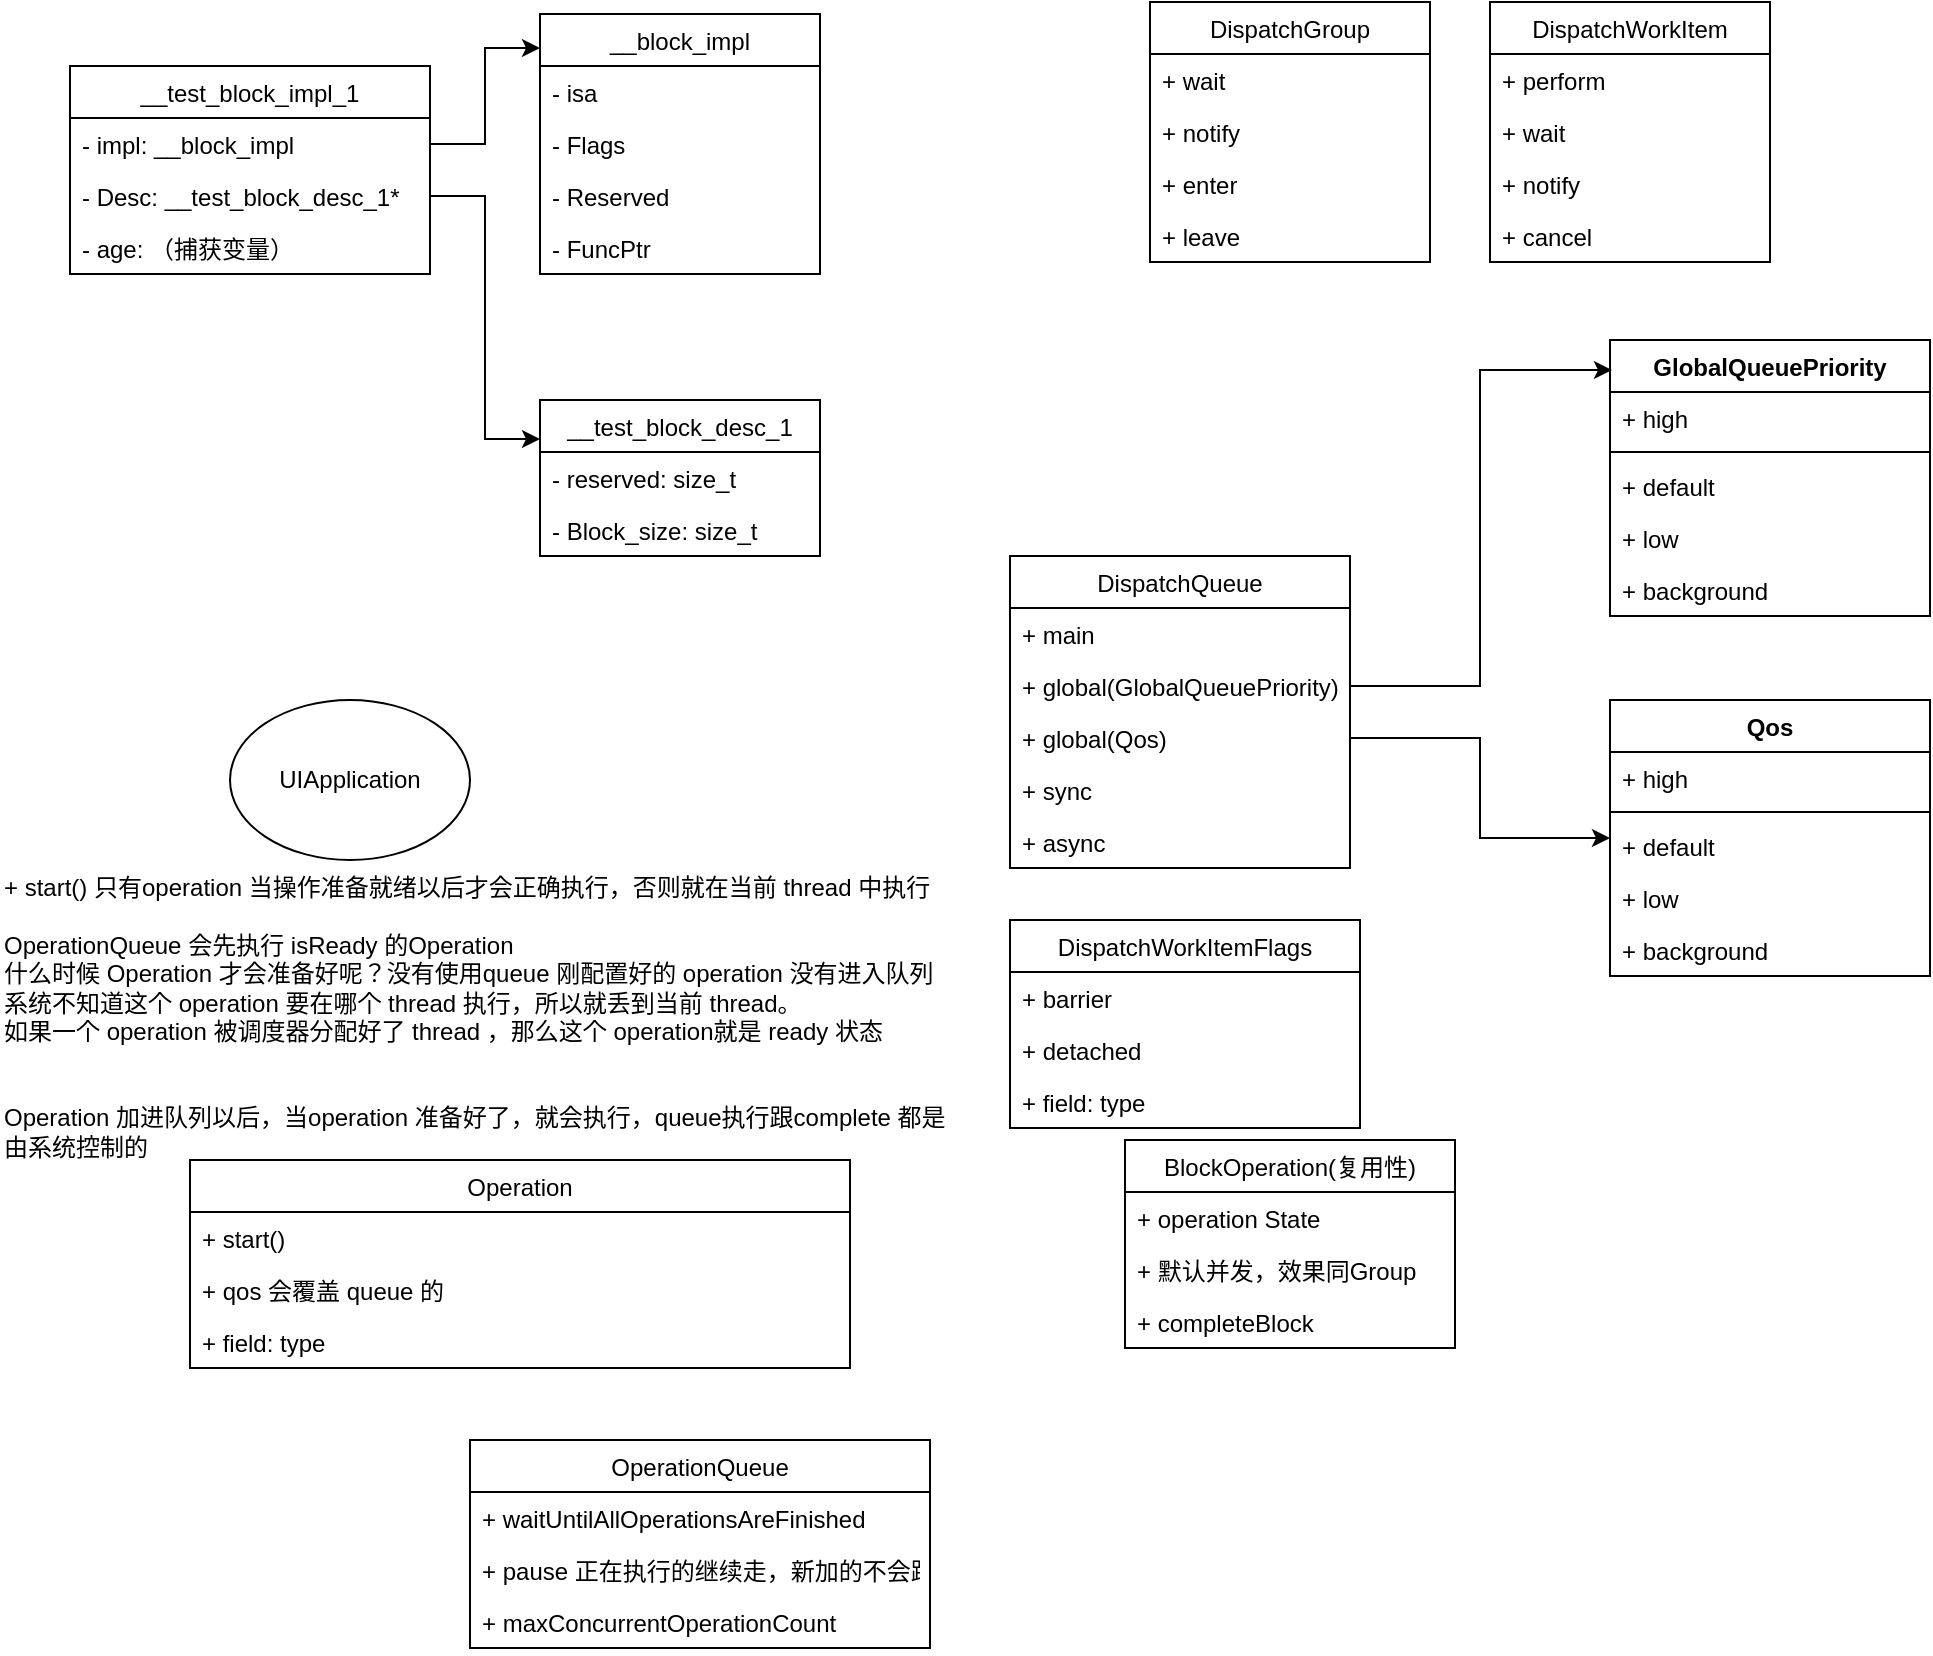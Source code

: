 <mxfile version="12.3.2" type="device" pages="1"><diagram id="ZUfbALLmhroV75HGFqFt" name="Page-1"><mxGraphModel dx="1782" dy="666" grid="1" gridSize="10" guides="1" tooltips="1" connect="1" arrows="1" fold="1" page="1" pageScale="1" pageWidth="850" pageHeight="1100" math="0" shadow="0"><root><mxCell id="0"/><mxCell id="1" parent="0"/><mxCell id="Mrk8mTw5HmLpVOVfHmRE-1" value="__block_impl" style="swimlane;fontStyle=0;childLayout=stackLayout;horizontal=1;startSize=26;fillColor=none;horizontalStack=0;resizeParent=1;resizeParentMax=0;resizeLast=0;collapsible=1;marginBottom=0;" parent="1" vertex="1"><mxGeometry x="-570" y="16" width="140" height="130" as="geometry"/></mxCell><mxCell id="Mrk8mTw5HmLpVOVfHmRE-2" value="- isa" style="text;strokeColor=none;fillColor=none;align=left;verticalAlign=top;spacingLeft=4;spacingRight=4;overflow=hidden;rotatable=0;points=[[0,0.5],[1,0.5]];portConstraint=eastwest;" parent="Mrk8mTw5HmLpVOVfHmRE-1" vertex="1"><mxGeometry y="26" width="140" height="26" as="geometry"/></mxCell><mxCell id="Mrk8mTw5HmLpVOVfHmRE-3" value="- Flags" style="text;strokeColor=none;fillColor=none;align=left;verticalAlign=top;spacingLeft=4;spacingRight=4;overflow=hidden;rotatable=0;points=[[0,0.5],[1,0.5]];portConstraint=eastwest;" parent="Mrk8mTw5HmLpVOVfHmRE-1" vertex="1"><mxGeometry y="52" width="140" height="26" as="geometry"/></mxCell><mxCell id="Mrk8mTw5HmLpVOVfHmRE-4" value="- Reserved" style="text;strokeColor=none;fillColor=none;align=left;verticalAlign=top;spacingLeft=4;spacingRight=4;overflow=hidden;rotatable=0;points=[[0,0.5],[1,0.5]];portConstraint=eastwest;" parent="Mrk8mTw5HmLpVOVfHmRE-1" vertex="1"><mxGeometry y="78" width="140" height="26" as="geometry"/></mxCell><mxCell id="Mrk8mTw5HmLpVOVfHmRE-5" value="- FuncPtr" style="text;strokeColor=none;fillColor=none;align=left;verticalAlign=top;spacingLeft=4;spacingRight=4;overflow=hidden;rotatable=0;points=[[0,0.5],[1,0.5]];portConstraint=eastwest;" parent="Mrk8mTw5HmLpVOVfHmRE-1" vertex="1"><mxGeometry y="104" width="140" height="26" as="geometry"/></mxCell><mxCell id="Mrk8mTw5HmLpVOVfHmRE-6" value="__test_block_impl_1" style="swimlane;fontStyle=0;childLayout=stackLayout;horizontal=1;startSize=26;fillColor=none;horizontalStack=0;resizeParent=1;resizeParentMax=0;resizeLast=0;collapsible=1;marginBottom=0;" parent="1" vertex="1"><mxGeometry x="-805" y="42" width="180" height="104" as="geometry"/></mxCell><mxCell id="Mrk8mTw5HmLpVOVfHmRE-7" value="- impl: __block_impl" style="text;strokeColor=none;fillColor=none;align=left;verticalAlign=top;spacingLeft=4;spacingRight=4;overflow=hidden;rotatable=0;points=[[0,0.5],[1,0.5]];portConstraint=eastwest;" parent="Mrk8mTw5HmLpVOVfHmRE-6" vertex="1"><mxGeometry y="26" width="180" height="26" as="geometry"/></mxCell><mxCell id="Mrk8mTw5HmLpVOVfHmRE-8" value="- Desc: __test_block_desc_1*" style="text;strokeColor=none;fillColor=none;align=left;verticalAlign=top;spacingLeft=4;spacingRight=4;overflow=hidden;rotatable=0;points=[[0,0.5],[1,0.5]];portConstraint=eastwest;" parent="Mrk8mTw5HmLpVOVfHmRE-6" vertex="1"><mxGeometry y="52" width="180" height="26" as="geometry"/></mxCell><mxCell id="Mrk8mTw5HmLpVOVfHmRE-9" value="- age: （捕获变量）" style="text;strokeColor=none;fillColor=none;align=left;verticalAlign=top;spacingLeft=4;spacingRight=4;overflow=hidden;rotatable=0;points=[[0,0.5],[1,0.5]];portConstraint=eastwest;" parent="Mrk8mTw5HmLpVOVfHmRE-6" vertex="1"><mxGeometry y="78" width="180" height="26" as="geometry"/></mxCell><mxCell id="Mrk8mTw5HmLpVOVfHmRE-11" style="edgeStyle=orthogonalEdgeStyle;rounded=0;orthogonalLoop=1;jettySize=auto;html=1;exitX=1;exitY=0.5;exitDx=0;exitDy=0;entryX=0;entryY=0.131;entryDx=0;entryDy=0;entryPerimeter=0;" parent="1" source="Mrk8mTw5HmLpVOVfHmRE-7" target="Mrk8mTw5HmLpVOVfHmRE-1" edge="1"><mxGeometry relative="1" as="geometry"/></mxCell><mxCell id="Mrk8mTw5HmLpVOVfHmRE-12" value="__test_block_desc_1" style="swimlane;fontStyle=0;childLayout=stackLayout;horizontal=1;startSize=26;fillColor=none;horizontalStack=0;resizeParent=1;resizeParentMax=0;resizeLast=0;collapsible=1;marginBottom=0;" parent="1" vertex="1"><mxGeometry x="-570" y="209" width="140" height="78" as="geometry"/></mxCell><mxCell id="Mrk8mTw5HmLpVOVfHmRE-13" value="- reserved: size_t" style="text;strokeColor=none;fillColor=none;align=left;verticalAlign=top;spacingLeft=4;spacingRight=4;overflow=hidden;rotatable=0;points=[[0,0.5],[1,0.5]];portConstraint=eastwest;" parent="Mrk8mTw5HmLpVOVfHmRE-12" vertex="1"><mxGeometry y="26" width="140" height="26" as="geometry"/></mxCell><mxCell id="Mrk8mTw5HmLpVOVfHmRE-14" value="- Block_size: size_t" style="text;strokeColor=none;fillColor=none;align=left;verticalAlign=top;spacingLeft=4;spacingRight=4;overflow=hidden;rotatable=0;points=[[0,0.5],[1,0.5]];portConstraint=eastwest;" parent="Mrk8mTw5HmLpVOVfHmRE-12" vertex="1"><mxGeometry y="52" width="140" height="26" as="geometry"/></mxCell><mxCell id="Mrk8mTw5HmLpVOVfHmRE-16" style="edgeStyle=orthogonalEdgeStyle;rounded=0;orthogonalLoop=1;jettySize=auto;html=1;exitX=1;exitY=0.5;exitDx=0;exitDy=0;entryX=0;entryY=0.25;entryDx=0;entryDy=0;" parent="1" source="Mrk8mTw5HmLpVOVfHmRE-8" target="Mrk8mTw5HmLpVOVfHmRE-12" edge="1"><mxGeometry relative="1" as="geometry"/></mxCell><mxCell id="Mrk8mTw5HmLpVOVfHmRE-17" value="UIApplication" style="ellipse;whiteSpace=wrap;html=1;" parent="1" vertex="1"><mxGeometry x="-725" y="359" width="120" height="80" as="geometry"/></mxCell><mxCell id="Mrk8mTw5HmLpVOVfHmRE-20" value="GlobalQueuePriority" style="swimlane;fontStyle=1;align=center;verticalAlign=top;childLayout=stackLayout;horizontal=1;startSize=26;horizontalStack=0;resizeParent=1;resizeParentMax=0;resizeLast=0;collapsible=1;marginBottom=0;" parent="1" vertex="1"><mxGeometry x="-35" y="179" width="160" height="138" as="geometry"/></mxCell><mxCell id="Mrk8mTw5HmLpVOVfHmRE-21" value="+ high" style="text;strokeColor=none;fillColor=none;align=left;verticalAlign=top;spacingLeft=4;spacingRight=4;overflow=hidden;rotatable=0;points=[[0,0.5],[1,0.5]];portConstraint=eastwest;" parent="Mrk8mTw5HmLpVOVfHmRE-20" vertex="1"><mxGeometry y="26" width="160" height="26" as="geometry"/></mxCell><mxCell id="Mrk8mTw5HmLpVOVfHmRE-22" value="" style="line;strokeWidth=1;fillColor=none;align=left;verticalAlign=middle;spacingTop=-1;spacingLeft=3;spacingRight=3;rotatable=0;labelPosition=right;points=[];portConstraint=eastwest;" parent="Mrk8mTw5HmLpVOVfHmRE-20" vertex="1"><mxGeometry y="52" width="160" height="8" as="geometry"/></mxCell><mxCell id="Mrk8mTw5HmLpVOVfHmRE-23" value="+ default" style="text;strokeColor=none;fillColor=none;align=left;verticalAlign=top;spacingLeft=4;spacingRight=4;overflow=hidden;rotatable=0;points=[[0,0.5],[1,0.5]];portConstraint=eastwest;" parent="Mrk8mTw5HmLpVOVfHmRE-20" vertex="1"><mxGeometry y="60" width="160" height="26" as="geometry"/></mxCell><mxCell id="Mrk8mTw5HmLpVOVfHmRE-41" value="+ low" style="text;strokeColor=none;fillColor=none;align=left;verticalAlign=top;spacingLeft=4;spacingRight=4;overflow=hidden;rotatable=0;points=[[0,0.5],[1,0.5]];portConstraint=eastwest;" parent="Mrk8mTw5HmLpVOVfHmRE-20" vertex="1"><mxGeometry y="86" width="160" height="26" as="geometry"/></mxCell><mxCell id="Mrk8mTw5HmLpVOVfHmRE-43" value="+ background" style="text;strokeColor=none;fillColor=none;align=left;verticalAlign=top;spacingLeft=4;spacingRight=4;overflow=hidden;rotatable=0;points=[[0,0.5],[1,0.5]];portConstraint=eastwest;" parent="Mrk8mTw5HmLpVOVfHmRE-20" vertex="1"><mxGeometry y="112" width="160" height="26" as="geometry"/></mxCell><mxCell id="Mrk8mTw5HmLpVOVfHmRE-24" value="DispatchWorkItem" style="swimlane;fontStyle=0;childLayout=stackLayout;horizontal=1;startSize=26;fillColor=none;horizontalStack=0;resizeParent=1;resizeParentMax=0;resizeLast=0;collapsible=1;marginBottom=0;" parent="1" vertex="1"><mxGeometry x="-95" y="10" width="140" height="130" as="geometry"/></mxCell><mxCell id="Mrk8mTw5HmLpVOVfHmRE-25" value="+ perform" style="text;strokeColor=none;fillColor=none;align=left;verticalAlign=top;spacingLeft=4;spacingRight=4;overflow=hidden;rotatable=0;points=[[0,0.5],[1,0.5]];portConstraint=eastwest;" parent="Mrk8mTw5HmLpVOVfHmRE-24" vertex="1"><mxGeometry y="26" width="140" height="26" as="geometry"/></mxCell><mxCell id="Mrk8mTw5HmLpVOVfHmRE-26" value="+ wait" style="text;strokeColor=none;fillColor=none;align=left;verticalAlign=top;spacingLeft=4;spacingRight=4;overflow=hidden;rotatable=0;points=[[0,0.5],[1,0.5]];portConstraint=eastwest;" parent="Mrk8mTw5HmLpVOVfHmRE-24" vertex="1"><mxGeometry y="52" width="140" height="26" as="geometry"/></mxCell><mxCell id="Mrk8mTw5HmLpVOVfHmRE-27" value="+ notify" style="text;strokeColor=none;fillColor=none;align=left;verticalAlign=top;spacingLeft=4;spacingRight=4;overflow=hidden;rotatable=0;points=[[0,0.5],[1,0.5]];portConstraint=eastwest;" parent="Mrk8mTw5HmLpVOVfHmRE-24" vertex="1"><mxGeometry y="78" width="140" height="26" as="geometry"/></mxCell><mxCell id="Mrk8mTw5HmLpVOVfHmRE-30" value="+ cancel" style="text;strokeColor=none;fillColor=none;align=left;verticalAlign=top;spacingLeft=4;spacingRight=4;overflow=hidden;rotatable=0;points=[[0,0.5],[1,0.5]];portConstraint=eastwest;" parent="Mrk8mTw5HmLpVOVfHmRE-24" vertex="1"><mxGeometry y="104" width="140" height="26" as="geometry"/></mxCell><mxCell id="Mrk8mTw5HmLpVOVfHmRE-32" value="DispatchGroup" style="swimlane;fontStyle=0;childLayout=stackLayout;horizontal=1;startSize=26;fillColor=none;horizontalStack=0;resizeParent=1;resizeParentMax=0;resizeLast=0;collapsible=1;marginBottom=0;" parent="1" vertex="1"><mxGeometry x="-265" y="10" width="140" height="130" as="geometry"/></mxCell><mxCell id="Mrk8mTw5HmLpVOVfHmRE-33" value="+ wait" style="text;strokeColor=none;fillColor=none;align=left;verticalAlign=top;spacingLeft=4;spacingRight=4;overflow=hidden;rotatable=0;points=[[0,0.5],[1,0.5]];portConstraint=eastwest;" parent="Mrk8mTw5HmLpVOVfHmRE-32" vertex="1"><mxGeometry y="26" width="140" height="26" as="geometry"/></mxCell><mxCell id="Mrk8mTw5HmLpVOVfHmRE-34" value="+ notify" style="text;strokeColor=none;fillColor=none;align=left;verticalAlign=top;spacingLeft=4;spacingRight=4;overflow=hidden;rotatable=0;points=[[0,0.5],[1,0.5]];portConstraint=eastwest;" parent="Mrk8mTw5HmLpVOVfHmRE-32" vertex="1"><mxGeometry y="52" width="140" height="26" as="geometry"/></mxCell><mxCell id="Mrk8mTw5HmLpVOVfHmRE-35" value="+ enter" style="text;strokeColor=none;fillColor=none;align=left;verticalAlign=top;spacingLeft=4;spacingRight=4;overflow=hidden;rotatable=0;points=[[0,0.5],[1,0.5]];portConstraint=eastwest;" parent="Mrk8mTw5HmLpVOVfHmRE-32" vertex="1"><mxGeometry y="78" width="140" height="26" as="geometry"/></mxCell><mxCell id="Mrk8mTw5HmLpVOVfHmRE-36" value="+ leave" style="text;strokeColor=none;fillColor=none;align=left;verticalAlign=top;spacingLeft=4;spacingRight=4;overflow=hidden;rotatable=0;points=[[0,0.5],[1,0.5]];portConstraint=eastwest;" parent="Mrk8mTw5HmLpVOVfHmRE-32" vertex="1"><mxGeometry y="104" width="140" height="26" as="geometry"/></mxCell><mxCell id="Mrk8mTw5HmLpVOVfHmRE-37" value="DispatchQueue" style="swimlane;fontStyle=0;childLayout=stackLayout;horizontal=1;startSize=26;fillColor=none;horizontalStack=0;resizeParent=1;resizeParentMax=0;resizeLast=0;collapsible=1;marginBottom=0;" parent="1" vertex="1"><mxGeometry x="-335" y="287" width="170" height="156" as="geometry"/></mxCell><mxCell id="Mrk8mTw5HmLpVOVfHmRE-38" value="+ main" style="text;strokeColor=none;fillColor=none;align=left;verticalAlign=top;spacingLeft=4;spacingRight=4;overflow=hidden;rotatable=0;points=[[0,0.5],[1,0.5]];portConstraint=eastwest;" parent="Mrk8mTw5HmLpVOVfHmRE-37" vertex="1"><mxGeometry y="26" width="170" height="26" as="geometry"/></mxCell><mxCell id="Mrk8mTw5HmLpVOVfHmRE-39" value="+ global(GlobalQueuePriority)" style="text;strokeColor=none;fillColor=none;align=left;verticalAlign=top;spacingLeft=4;spacingRight=4;overflow=hidden;rotatable=0;points=[[0,0.5],[1,0.5]];portConstraint=eastwest;" parent="Mrk8mTw5HmLpVOVfHmRE-37" vertex="1"><mxGeometry y="52" width="170" height="26" as="geometry"/></mxCell><mxCell id="Mrk8mTw5HmLpVOVfHmRE-50" value="+ global(Qos)" style="text;strokeColor=none;fillColor=none;align=left;verticalAlign=top;spacingLeft=4;spacingRight=4;overflow=hidden;rotatable=0;points=[[0,0.5],[1,0.5]];portConstraint=eastwest;" parent="Mrk8mTw5HmLpVOVfHmRE-37" vertex="1"><mxGeometry y="78" width="170" height="26" as="geometry"/></mxCell><mxCell id="Mrk8mTw5HmLpVOVfHmRE-40" value="+ sync" style="text;strokeColor=none;fillColor=none;align=left;verticalAlign=top;spacingLeft=4;spacingRight=4;overflow=hidden;rotatable=0;points=[[0,0.5],[1,0.5]];portConstraint=eastwest;" parent="Mrk8mTw5HmLpVOVfHmRE-37" vertex="1"><mxGeometry y="104" width="170" height="26" as="geometry"/></mxCell><mxCell id="Mrk8mTw5HmLpVOVfHmRE-53" value="+ async" style="text;strokeColor=none;fillColor=none;align=left;verticalAlign=top;spacingLeft=4;spacingRight=4;overflow=hidden;rotatable=0;points=[[0,0.5],[1,0.5]];portConstraint=eastwest;" parent="Mrk8mTw5HmLpVOVfHmRE-37" vertex="1"><mxGeometry y="130" width="170" height="26" as="geometry"/></mxCell><mxCell id="Mrk8mTw5HmLpVOVfHmRE-44" value="Qos" style="swimlane;fontStyle=1;align=center;verticalAlign=top;childLayout=stackLayout;horizontal=1;startSize=26;horizontalStack=0;resizeParent=1;resizeParentMax=0;resizeLast=0;collapsible=1;marginBottom=0;" parent="1" vertex="1"><mxGeometry x="-35" y="359" width="160" height="138" as="geometry"/></mxCell><mxCell id="Mrk8mTw5HmLpVOVfHmRE-45" value="+ high" style="text;strokeColor=none;fillColor=none;align=left;verticalAlign=top;spacingLeft=4;spacingRight=4;overflow=hidden;rotatable=0;points=[[0,0.5],[1,0.5]];portConstraint=eastwest;" parent="Mrk8mTw5HmLpVOVfHmRE-44" vertex="1"><mxGeometry y="26" width="160" height="26" as="geometry"/></mxCell><mxCell id="Mrk8mTw5HmLpVOVfHmRE-46" value="" style="line;strokeWidth=1;fillColor=none;align=left;verticalAlign=middle;spacingTop=-1;spacingLeft=3;spacingRight=3;rotatable=0;labelPosition=right;points=[];portConstraint=eastwest;" parent="Mrk8mTw5HmLpVOVfHmRE-44" vertex="1"><mxGeometry y="52" width="160" height="8" as="geometry"/></mxCell><mxCell id="Mrk8mTw5HmLpVOVfHmRE-47" value="+ default" style="text;strokeColor=none;fillColor=none;align=left;verticalAlign=top;spacingLeft=4;spacingRight=4;overflow=hidden;rotatable=0;points=[[0,0.5],[1,0.5]];portConstraint=eastwest;" parent="Mrk8mTw5HmLpVOVfHmRE-44" vertex="1"><mxGeometry y="60" width="160" height="26" as="geometry"/></mxCell><mxCell id="Mrk8mTw5HmLpVOVfHmRE-48" value="+ low" style="text;strokeColor=none;fillColor=none;align=left;verticalAlign=top;spacingLeft=4;spacingRight=4;overflow=hidden;rotatable=0;points=[[0,0.5],[1,0.5]];portConstraint=eastwest;" parent="Mrk8mTw5HmLpVOVfHmRE-44" vertex="1"><mxGeometry y="86" width="160" height="26" as="geometry"/></mxCell><mxCell id="Mrk8mTw5HmLpVOVfHmRE-49" value="+ background" style="text;strokeColor=none;fillColor=none;align=left;verticalAlign=top;spacingLeft=4;spacingRight=4;overflow=hidden;rotatable=0;points=[[0,0.5],[1,0.5]];portConstraint=eastwest;" parent="Mrk8mTw5HmLpVOVfHmRE-44" vertex="1"><mxGeometry y="112" width="160" height="26" as="geometry"/></mxCell><mxCell id="Mrk8mTw5HmLpVOVfHmRE-51" style="edgeStyle=orthogonalEdgeStyle;rounded=0;orthogonalLoop=1;jettySize=auto;html=1;exitX=1;exitY=0.5;exitDx=0;exitDy=0;" parent="1" source="Mrk8mTw5HmLpVOVfHmRE-50" target="Mrk8mTw5HmLpVOVfHmRE-44" edge="1"><mxGeometry relative="1" as="geometry"/></mxCell><mxCell id="Mrk8mTw5HmLpVOVfHmRE-52" style="edgeStyle=orthogonalEdgeStyle;rounded=0;orthogonalLoop=1;jettySize=auto;html=1;exitX=1;exitY=0.5;exitDx=0;exitDy=0;entryX=0.006;entryY=0.109;entryDx=0;entryDy=0;entryPerimeter=0;" parent="1" source="Mrk8mTw5HmLpVOVfHmRE-39" target="Mrk8mTw5HmLpVOVfHmRE-20" edge="1"><mxGeometry relative="1" as="geometry"/></mxCell><mxCell id="Mrk8mTw5HmLpVOVfHmRE-54" value="DispatchWorkItemFlags" style="swimlane;fontStyle=0;childLayout=stackLayout;horizontal=1;startSize=26;fillColor=none;horizontalStack=0;resizeParent=1;resizeParentMax=0;resizeLast=0;collapsible=1;marginBottom=0;" parent="1" vertex="1"><mxGeometry x="-335" y="469" width="175" height="104" as="geometry"/></mxCell><mxCell id="Mrk8mTw5HmLpVOVfHmRE-55" value="+ barrier" style="text;strokeColor=none;fillColor=none;align=left;verticalAlign=top;spacingLeft=4;spacingRight=4;overflow=hidden;rotatable=0;points=[[0,0.5],[1,0.5]];portConstraint=eastwest;" parent="Mrk8mTw5HmLpVOVfHmRE-54" vertex="1"><mxGeometry y="26" width="175" height="26" as="geometry"/></mxCell><mxCell id="Mrk8mTw5HmLpVOVfHmRE-56" value="+ detached" style="text;strokeColor=none;fillColor=none;align=left;verticalAlign=top;spacingLeft=4;spacingRight=4;overflow=hidden;rotatable=0;points=[[0,0.5],[1,0.5]];portConstraint=eastwest;" parent="Mrk8mTw5HmLpVOVfHmRE-54" vertex="1"><mxGeometry y="52" width="175" height="26" as="geometry"/></mxCell><mxCell id="Mrk8mTw5HmLpVOVfHmRE-57" value="+ field: type" style="text;strokeColor=none;fillColor=none;align=left;verticalAlign=top;spacingLeft=4;spacingRight=4;overflow=hidden;rotatable=0;points=[[0,0.5],[1,0.5]];portConstraint=eastwest;" parent="Mrk8mTw5HmLpVOVfHmRE-54" vertex="1"><mxGeometry y="78" width="175" height="26" as="geometry"/></mxCell><mxCell id="Mrk8mTw5HmLpVOVfHmRE-58" value="BlockOperation(复用性)" style="swimlane;fontStyle=0;childLayout=stackLayout;horizontal=1;startSize=26;fillColor=none;horizontalStack=0;resizeParent=1;resizeParentMax=0;resizeLast=0;collapsible=1;marginBottom=0;" parent="1" vertex="1"><mxGeometry x="-277.5" y="579" width="165" height="104" as="geometry"/></mxCell><mxCell id="Mrk8mTw5HmLpVOVfHmRE-59" value="+ operation State" style="text;strokeColor=none;fillColor=none;align=left;verticalAlign=top;spacingLeft=4;spacingRight=4;overflow=hidden;rotatable=0;points=[[0,0.5],[1,0.5]];portConstraint=eastwest;" parent="Mrk8mTw5HmLpVOVfHmRE-58" vertex="1"><mxGeometry y="26" width="165" height="26" as="geometry"/></mxCell><mxCell id="Mrk8mTw5HmLpVOVfHmRE-60" value="+ 默认并发，效果同Group" style="text;strokeColor=none;fillColor=none;align=left;verticalAlign=top;spacingLeft=4;spacingRight=4;overflow=hidden;rotatable=0;points=[[0,0.5],[1,0.5]];portConstraint=eastwest;" parent="Mrk8mTw5HmLpVOVfHmRE-58" vertex="1"><mxGeometry y="52" width="165" height="26" as="geometry"/></mxCell><mxCell id="Mrk8mTw5HmLpVOVfHmRE-61" value="+ completeBlock" style="text;strokeColor=none;fillColor=none;align=left;verticalAlign=top;spacingLeft=4;spacingRight=4;overflow=hidden;rotatable=0;points=[[0,0.5],[1,0.5]];portConstraint=eastwest;" parent="Mrk8mTw5HmLpVOVfHmRE-58" vertex="1"><mxGeometry y="78" width="165" height="26" as="geometry"/></mxCell><mxCell id="Mrk8mTw5HmLpVOVfHmRE-62" value="Operation" style="swimlane;fontStyle=0;childLayout=stackLayout;horizontal=1;startSize=26;fillColor=none;horizontalStack=0;resizeParent=1;resizeParentMax=0;resizeLast=0;collapsible=1;marginBottom=0;" parent="1" vertex="1"><mxGeometry x="-745" y="589" width="330" height="104" as="geometry"/></mxCell><mxCell id="Mrk8mTw5HmLpVOVfHmRE-63" value="+ start() " style="text;strokeColor=none;fillColor=none;align=left;verticalAlign=top;spacingLeft=4;spacingRight=4;overflow=hidden;rotatable=0;points=[[0,0.5],[1,0.5]];portConstraint=eastwest;" parent="Mrk8mTw5HmLpVOVfHmRE-62" vertex="1"><mxGeometry y="26" width="330" height="26" as="geometry"/></mxCell><mxCell id="Mrk8mTw5HmLpVOVfHmRE-64" value="+ qos 会覆盖 queue 的" style="text;strokeColor=none;fillColor=none;align=left;verticalAlign=top;spacingLeft=4;spacingRight=4;overflow=hidden;rotatable=0;points=[[0,0.5],[1,0.5]];portConstraint=eastwest;" parent="Mrk8mTw5HmLpVOVfHmRE-62" vertex="1"><mxGeometry y="52" width="330" height="26" as="geometry"/></mxCell><mxCell id="Mrk8mTw5HmLpVOVfHmRE-65" value="+ field: type" style="text;strokeColor=none;fillColor=none;align=left;verticalAlign=top;spacingLeft=4;spacingRight=4;overflow=hidden;rotatable=0;points=[[0,0.5],[1,0.5]];portConstraint=eastwest;" parent="Mrk8mTw5HmLpVOVfHmRE-62" vertex="1"><mxGeometry y="78" width="330" height="26" as="geometry"/></mxCell><mxCell id="Mrk8mTw5HmLpVOVfHmRE-68" value="OperationQueue" style="swimlane;fontStyle=0;childLayout=stackLayout;horizontal=1;startSize=26;fillColor=none;horizontalStack=0;resizeParent=1;resizeParentMax=0;resizeLast=0;collapsible=1;marginBottom=0;" parent="1" vertex="1"><mxGeometry x="-605" y="729" width="230" height="104" as="geometry"/></mxCell><mxCell id="Mrk8mTw5HmLpVOVfHmRE-69" value="+ waitUntilAllOperationsAreFinished" style="text;strokeColor=none;fillColor=none;align=left;verticalAlign=top;spacingLeft=4;spacingRight=4;overflow=hidden;rotatable=0;points=[[0,0.5],[1,0.5]];portConstraint=eastwest;" parent="Mrk8mTw5HmLpVOVfHmRE-68" vertex="1"><mxGeometry y="26" width="230" height="26" as="geometry"/></mxCell><mxCell id="Mrk8mTw5HmLpVOVfHmRE-70" value="+ pause 正在执行的继续走，新加的不会跑" style="text;strokeColor=none;fillColor=none;align=left;verticalAlign=top;spacingLeft=4;spacingRight=4;overflow=hidden;rotatable=0;points=[[0,0.5],[1,0.5]];portConstraint=eastwest;" parent="Mrk8mTw5HmLpVOVfHmRE-68" vertex="1"><mxGeometry y="52" width="230" height="26" as="geometry"/></mxCell><mxCell id="Mrk8mTw5HmLpVOVfHmRE-71" value="+ maxConcurrentOperationCount" style="text;strokeColor=none;fillColor=none;align=left;verticalAlign=top;spacingLeft=4;spacingRight=4;overflow=hidden;rotatable=0;points=[[0,0.5],[1,0.5]];portConstraint=eastwest;" parent="Mrk8mTw5HmLpVOVfHmRE-68" vertex="1"><mxGeometry y="78" width="230" height="26" as="geometry"/></mxCell><mxCell id="Mrk8mTw5HmLpVOVfHmRE-72" value="+ start() 只有operation 当操作准备就绪以后才会正确执行，否则就在当前 thread 中执行&lt;br&gt;&lt;br&gt;OperationQueue 会先执行 isReady 的Operation&amp;nbsp;&lt;br&gt;什么时候 Operation 才会准备好呢？没有使用queue 刚配置好的 operation 没有进入队列&lt;br&gt;系统不知道这个 operation 要在哪个 thread 执行，所以就丢到当前 thread。&lt;br&gt;如果一个 operation 被调度器分配好了 thread ，那么这个 operation就是 ready 状态&lt;br&gt;&lt;br&gt;&lt;br&gt;Operation 加进队列以后，当operation 准备好了，就会执行，queue执行跟complete 都是&lt;br&gt;由系统控制的" style="text;html=1;" parent="1" vertex="1"><mxGeometry x="-840" y="439" width="470" height="67" as="geometry"/></mxCell></root></mxGraphModel></diagram></mxfile>